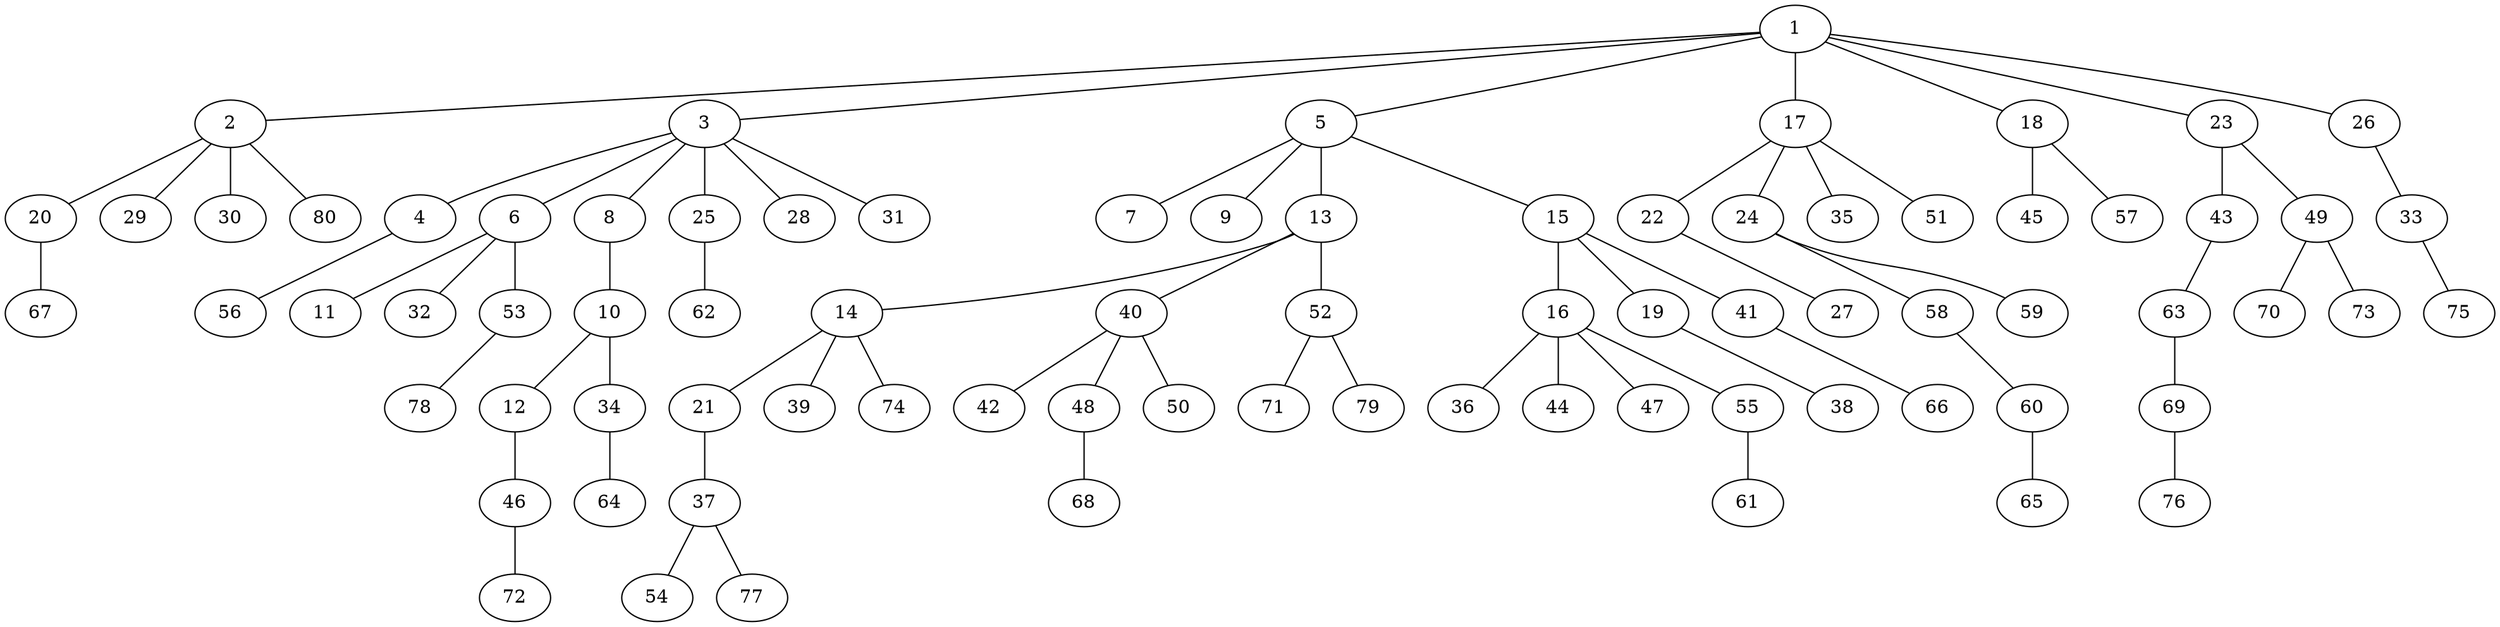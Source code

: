 graph graphname {1--2
1--3
1--5
1--17
1--18
1--23
1--26
2--20
2--29
2--30
2--80
3--4
3--6
3--8
3--25
3--28
3--31
4--56
5--7
5--9
5--13
5--15
6--11
6--32
6--53
8--10
10--12
10--34
12--46
13--14
13--40
13--52
14--21
14--39
14--74
15--16
15--19
15--41
16--36
16--44
16--47
16--55
17--22
17--24
17--35
17--51
18--45
18--57
19--38
20--67
21--37
22--27
23--43
23--49
24--58
24--59
25--62
26--33
33--75
34--64
37--54
37--77
40--42
40--48
40--50
41--66
43--63
46--72
48--68
49--70
49--73
52--71
52--79
53--78
55--61
58--60
60--65
63--69
69--76
}